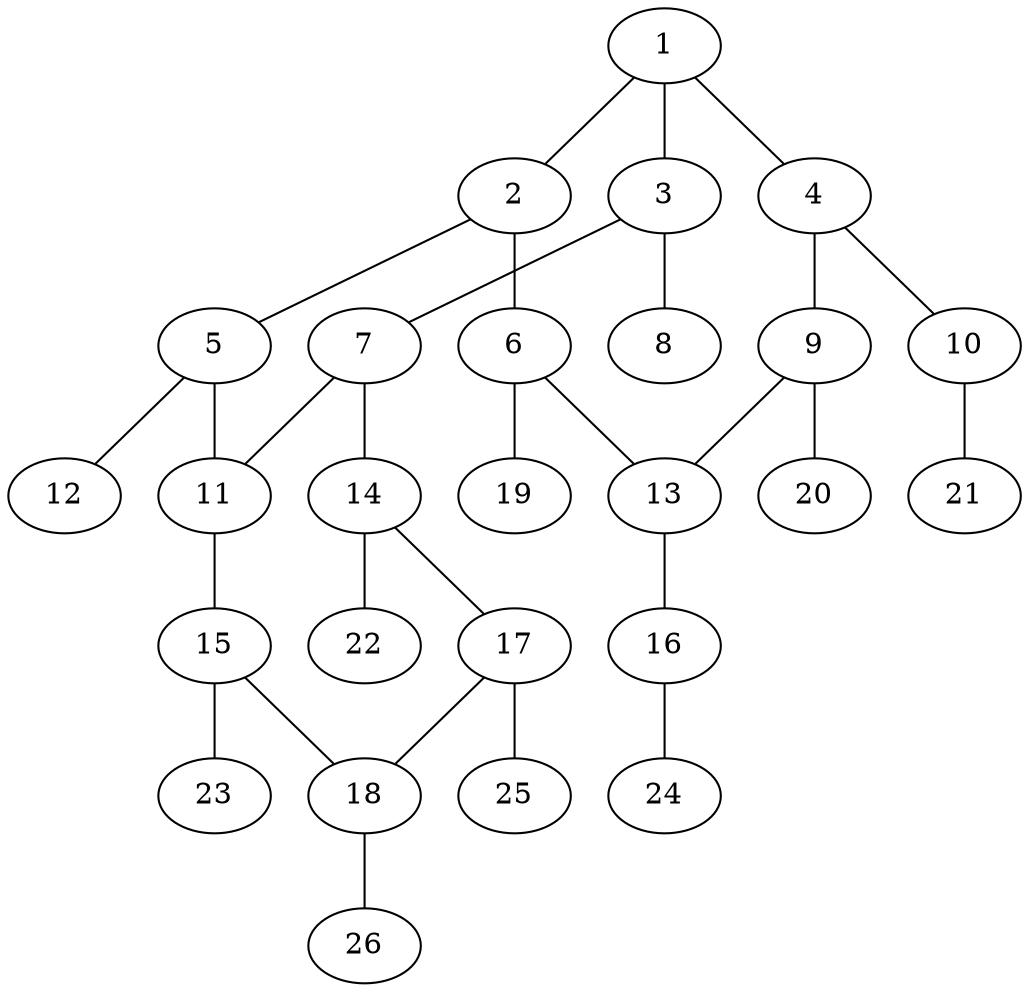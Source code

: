 graph molecule_1556 {
	1	 [chem=C];
	2	 [chem=C];
	1 -- 2	 [valence=1];
	3	 [chem=C];
	1 -- 3	 [valence=1];
	4	 [chem=C];
	1 -- 4	 [valence=2];
	5	 [chem=C];
	2 -- 5	 [valence=1];
	6	 [chem=C];
	2 -- 6	 [valence=2];
	7	 [chem=C];
	3 -- 7	 [valence=1];
	8	 [chem=O];
	3 -- 8	 [valence=2];
	9	 [chem=C];
	4 -- 9	 [valence=1];
	10	 [chem=O];
	4 -- 10	 [valence=1];
	11	 [chem=C];
	5 -- 11	 [valence=1];
	12	 [chem=O];
	5 -- 12	 [valence=2];
	13	 [chem=C];
	6 -- 13	 [valence=1];
	19	 [chem=H];
	6 -- 19	 [valence=1];
	7 -- 11	 [valence=2];
	14	 [chem=C];
	7 -- 14	 [valence=1];
	9 -- 13	 [valence=2];
	20	 [chem=H];
	9 -- 20	 [valence=1];
	21	 [chem=H];
	10 -- 21	 [valence=1];
	15	 [chem=C];
	11 -- 15	 [valence=1];
	16	 [chem=O];
	13 -- 16	 [valence=1];
	17	 [chem=C];
	14 -- 17	 [valence=2];
	22	 [chem=H];
	14 -- 22	 [valence=1];
	18	 [chem=C];
	15 -- 18	 [valence=2];
	23	 [chem=H];
	15 -- 23	 [valence=1];
	24	 [chem=H];
	16 -- 24	 [valence=1];
	17 -- 18	 [valence=1];
	25	 [chem=H];
	17 -- 25	 [valence=1];
	26	 [chem=H];
	18 -- 26	 [valence=1];
}
